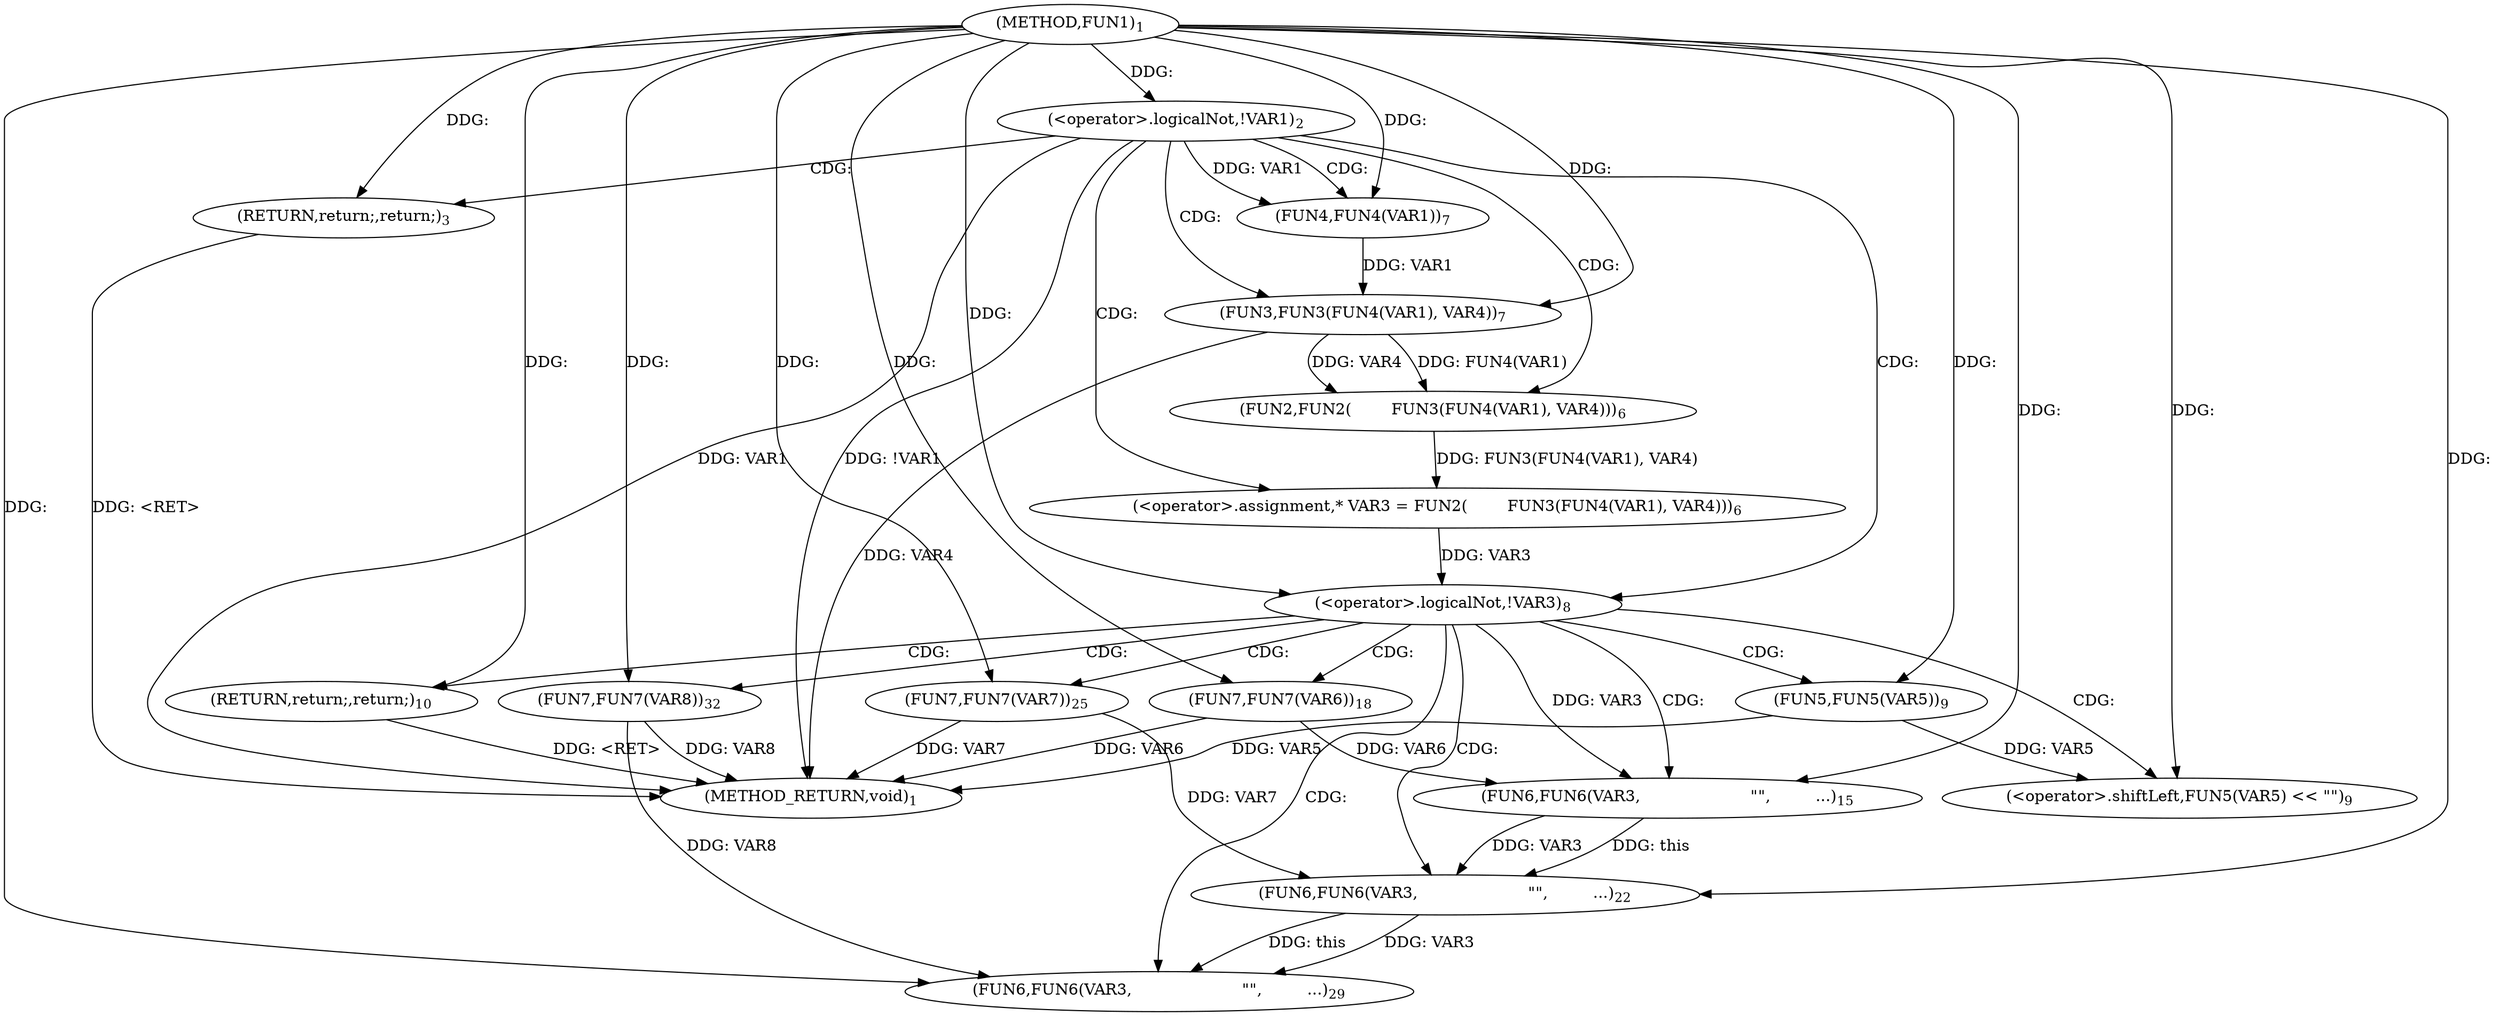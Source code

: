 digraph "FUN1" {  
"8" [label = <(METHOD,FUN1)<SUB>1</SUB>> ]
"50" [label = <(METHOD_RETURN,void)<SUB>1</SUB>> ]
"16" [label = <(&lt;operator&gt;.assignment,* VAR3 = FUN2(
        FUN3(FUN4(VAR1), VAR4)))<SUB>6</SUB>> ]
"32" [label = <(FUN6,FUN6(VAR3,
                      &quot;&quot;,

         ...)<SUB>15</SUB>> ]
"38" [label = <(FUN6,FUN6(VAR3,
                      &quot;&quot;,

         ...)<SUB>22</SUB>> ]
"44" [label = <(FUN6,FUN6(VAR3,
                      &quot;&quot;,

         ...)<SUB>29</SUB>> ]
"11" [label = <(&lt;operator&gt;.logicalNot,!VAR1)<SUB>2</SUB>> ]
"24" [label = <(&lt;operator&gt;.logicalNot,!VAR3)<SUB>8</SUB>> ]
"14" [label = <(RETURN,return;,return;)<SUB>3</SUB>> ]
"18" [label = <(FUN2,FUN2(
        FUN3(FUN4(VAR1), VAR4)))<SUB>6</SUB>> ]
"27" [label = <(&lt;operator&gt;.shiftLeft,FUN5(VAR5) &lt;&lt; &quot;&quot;)<SUB>9</SUB>> ]
"31" [label = <(RETURN,return;,return;)<SUB>10</SUB>> ]
"35" [label = <(FUN7,FUN7(VAR6))<SUB>18</SUB>> ]
"41" [label = <(FUN7,FUN7(VAR7))<SUB>25</SUB>> ]
"47" [label = <(FUN7,FUN7(VAR8))<SUB>32</SUB>> ]
"19" [label = <(FUN3,FUN3(FUN4(VAR1), VAR4))<SUB>7</SUB>> ]
"20" [label = <(FUN4,FUN4(VAR1))<SUB>7</SUB>> ]
"28" [label = <(FUN5,FUN5(VAR5))<SUB>9</SUB>> ]
  "31" -> "50"  [ label = "DDG: &lt;RET&gt;"] 
  "14" -> "50"  [ label = "DDG: &lt;RET&gt;"] 
  "11" -> "50"  [ label = "DDG: VAR1"] 
  "11" -> "50"  [ label = "DDG: !VAR1"] 
  "35" -> "50"  [ label = "DDG: VAR6"] 
  "47" -> "50"  [ label = "DDG: VAR8"] 
  "19" -> "50"  [ label = "DDG: VAR4"] 
  "41" -> "50"  [ label = "DDG: VAR7"] 
  "28" -> "50"  [ label = "DDG: VAR5"] 
  "18" -> "16"  [ label = "DDG: FUN3(FUN4(VAR1), VAR4)"] 
  "24" -> "32"  [ label = "DDG: VAR3"] 
  "8" -> "32"  [ label = "DDG: "] 
  "35" -> "32"  [ label = "DDG: VAR6"] 
  "32" -> "38"  [ label = "DDG: VAR3"] 
  "8" -> "38"  [ label = "DDG: "] 
  "41" -> "38"  [ label = "DDG: VAR7"] 
  "32" -> "38"  [ label = "DDG: this"] 
  "38" -> "44"  [ label = "DDG: VAR3"] 
  "8" -> "44"  [ label = "DDG: "] 
  "47" -> "44"  [ label = "DDG: VAR8"] 
  "38" -> "44"  [ label = "DDG: this"] 
  "8" -> "11"  [ label = "DDG: "] 
  "8" -> "14"  [ label = "DDG: "] 
  "19" -> "18"  [ label = "DDG: FUN4(VAR1)"] 
  "19" -> "18"  [ label = "DDG: VAR4"] 
  "16" -> "24"  [ label = "DDG: VAR3"] 
  "8" -> "24"  [ label = "DDG: "] 
  "8" -> "31"  [ label = "DDG: "] 
  "8" -> "35"  [ label = "DDG: "] 
  "8" -> "41"  [ label = "DDG: "] 
  "8" -> "47"  [ label = "DDG: "] 
  "20" -> "19"  [ label = "DDG: VAR1"] 
  "8" -> "19"  [ label = "DDG: "] 
  "28" -> "27"  [ label = "DDG: VAR5"] 
  "8" -> "27"  [ label = "DDG: "] 
  "11" -> "20"  [ label = "DDG: VAR1"] 
  "8" -> "20"  [ label = "DDG: "] 
  "8" -> "28"  [ label = "DDG: "] 
  "11" -> "24"  [ label = "CDG: "] 
  "11" -> "16"  [ label = "CDG: "] 
  "11" -> "14"  [ label = "CDG: "] 
  "11" -> "19"  [ label = "CDG: "] 
  "11" -> "20"  [ label = "CDG: "] 
  "11" -> "18"  [ label = "CDG: "] 
  "24" -> "47"  [ label = "CDG: "] 
  "24" -> "32"  [ label = "CDG: "] 
  "24" -> "28"  [ label = "CDG: "] 
  "24" -> "38"  [ label = "CDG: "] 
  "24" -> "41"  [ label = "CDG: "] 
  "24" -> "27"  [ label = "CDG: "] 
  "24" -> "44"  [ label = "CDG: "] 
  "24" -> "35"  [ label = "CDG: "] 
  "24" -> "31"  [ label = "CDG: "] 
}
